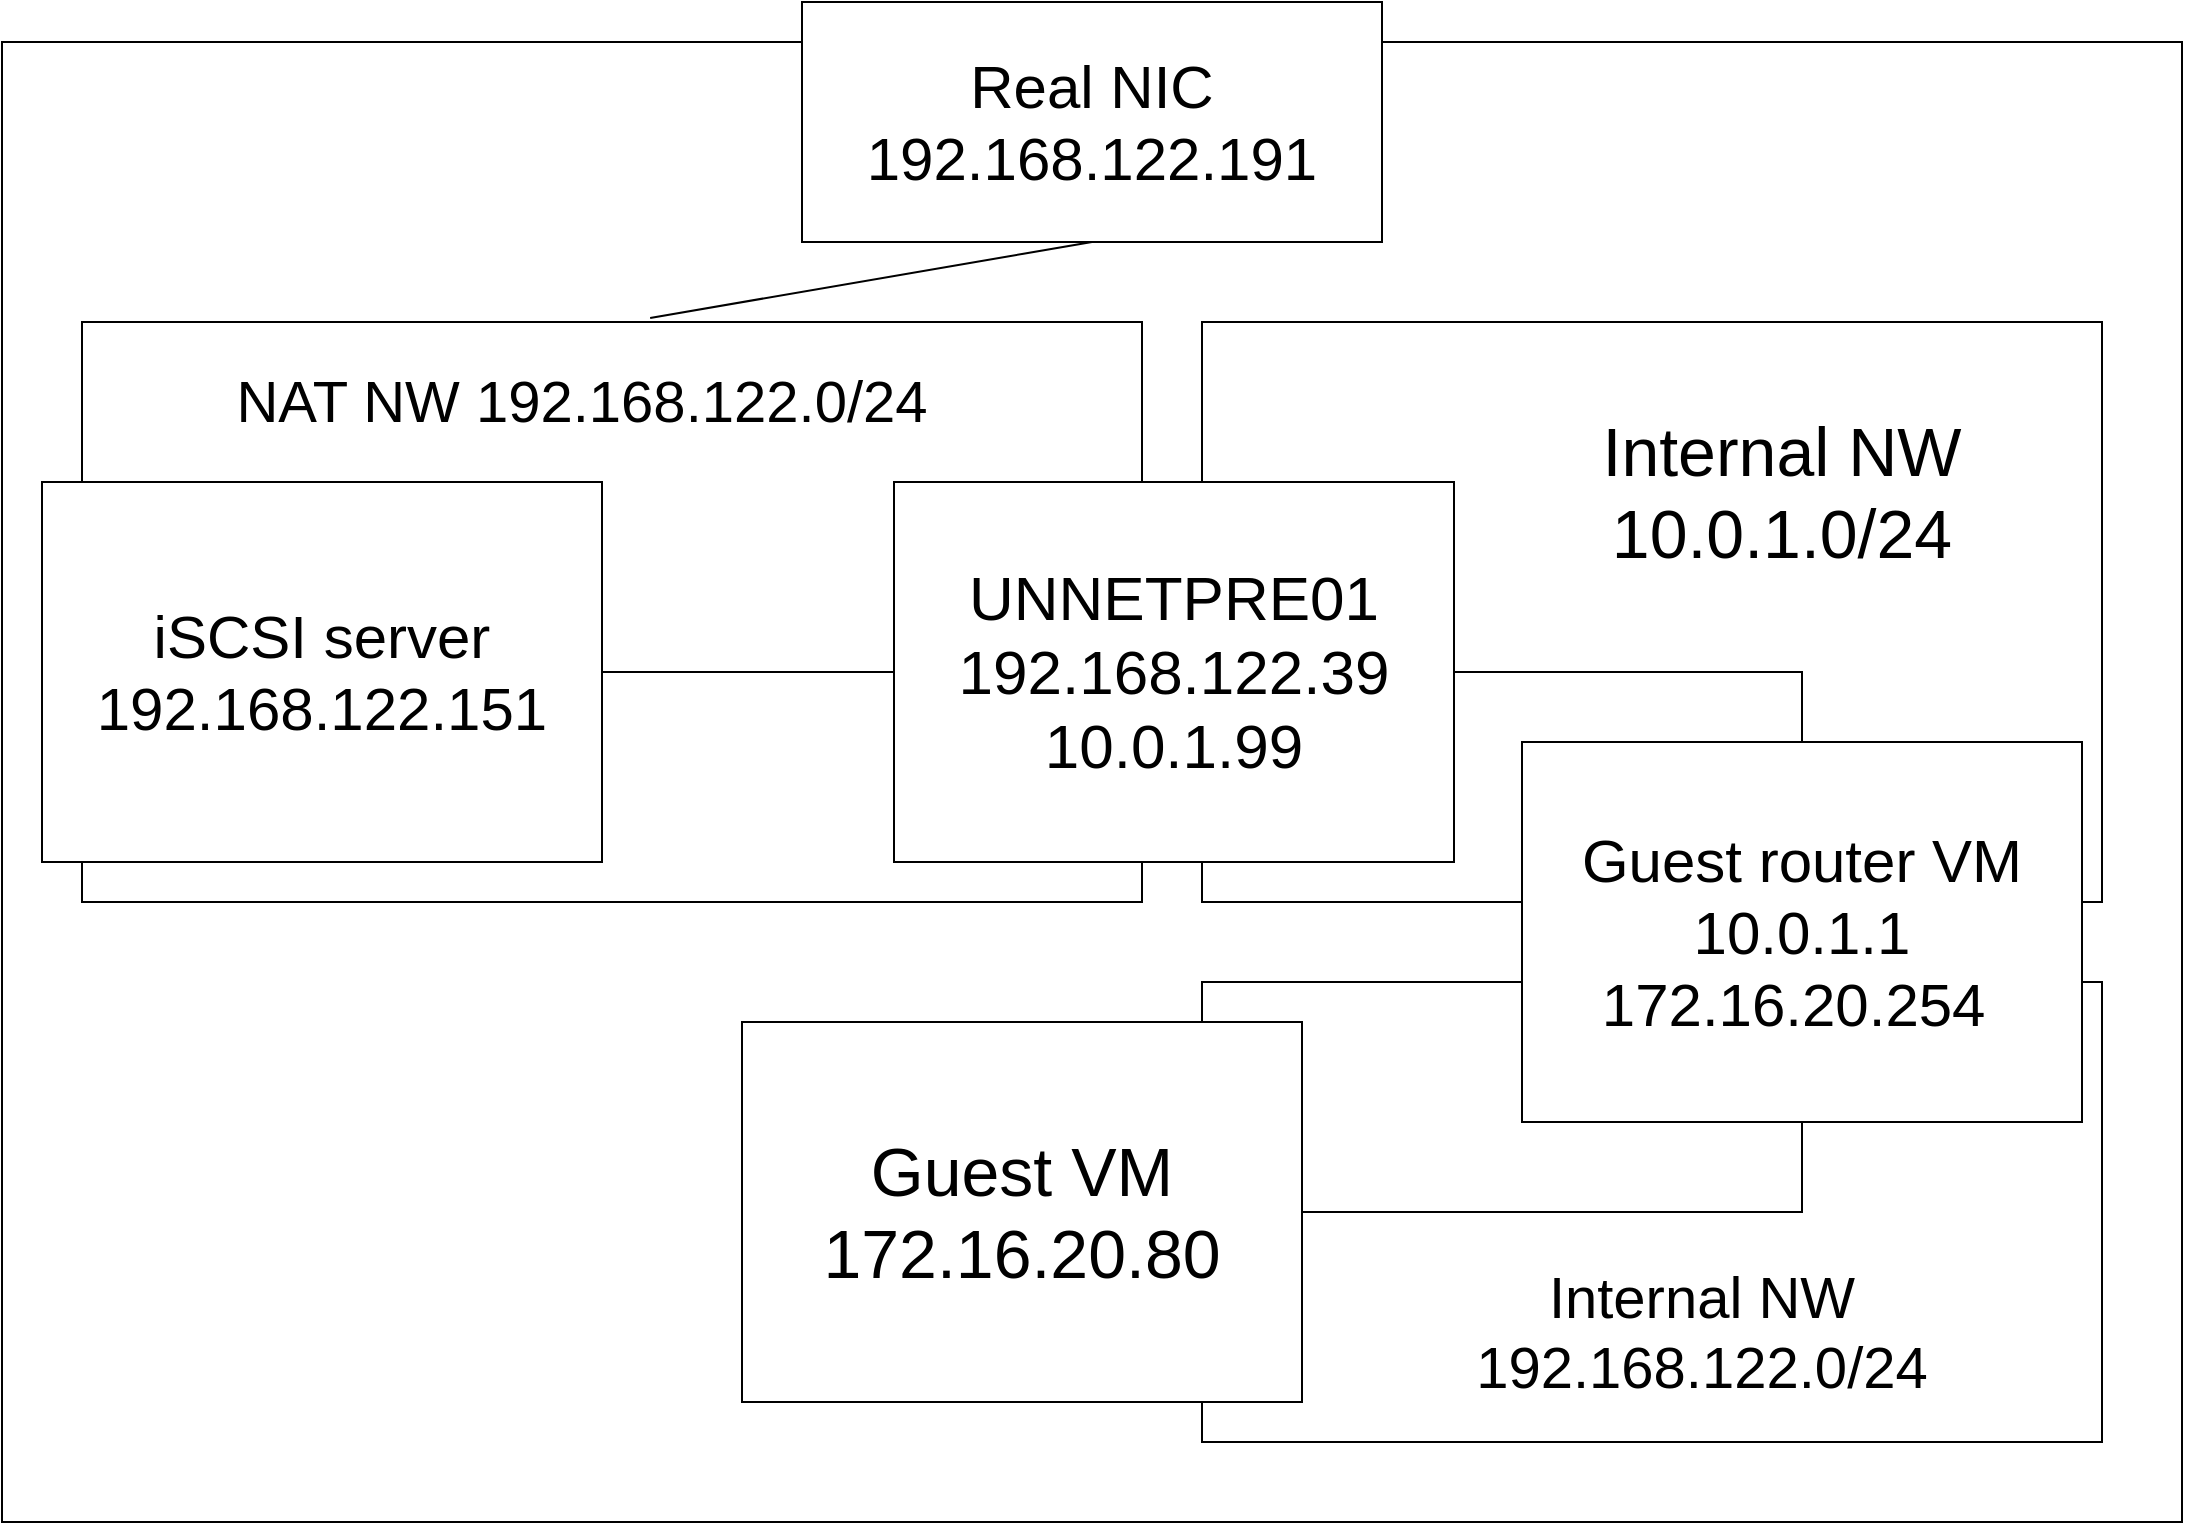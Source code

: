 <mxfile version="20.8.20" type="github">
  <diagram name="페이지-1" id="VvsWKDYXX7uIbYFHnTTL">
    <mxGraphModel dx="1420" dy="837" grid="1" gridSize="10" guides="1" tooltips="1" connect="1" arrows="1" fold="1" page="1" pageScale="1" pageWidth="1169" pageHeight="827" math="0" shadow="0">
      <root>
        <mxCell id="0" />
        <mxCell id="1" style="locked=1;" parent="0" />
        <mxCell id="amNahMT0--hdYTBqru7C-1" value="" style="rounded=0;whiteSpace=wrap;html=1;" parent="1" vertex="1">
          <mxGeometry x="40" y="40" width="1090" height="740" as="geometry" />
        </mxCell>
        <mxCell id="amNahMT0--hdYTBqru7C-2" value="net" style="locked=1;" parent="0" />
        <mxCell id="amNahMT0--hdYTBqru7C-3" value="" style="rounded=0;whiteSpace=wrap;html=1;" parent="amNahMT0--hdYTBqru7C-2" vertex="1">
          <mxGeometry x="440" y="20" width="290" height="120" as="geometry" />
        </mxCell>
        <mxCell id="amNahMT0--hdYTBqru7C-4" value="" style="rounded=0;whiteSpace=wrap;html=1;" parent="amNahMT0--hdYTBqru7C-2" vertex="1">
          <mxGeometry x="80" y="180" width="530" height="290" as="geometry" />
        </mxCell>
        <mxCell id="amNahMT0--hdYTBqru7C-5" value="" style="rounded=0;whiteSpace=wrap;html=1;" parent="amNahMT0--hdYTBqru7C-2" vertex="1">
          <mxGeometry x="640" y="180" width="450" height="290" as="geometry" />
        </mxCell>
        <mxCell id="amNahMT0--hdYTBqru7C-6" value="" style="rounded=0;whiteSpace=wrap;html=1;" parent="amNahMT0--hdYTBqru7C-2" vertex="1">
          <mxGeometry x="640" y="510" width="450" height="230" as="geometry" />
        </mxCell>
        <mxCell id="amNahMT0--hdYTBqru7C-7" value="" style="endArrow=none;html=1;rounded=0;entryX=0.5;entryY=1;entryDx=0;entryDy=0;exitX=0.536;exitY=-0.007;exitDx=0;exitDy=0;exitPerimeter=0;" parent="amNahMT0--hdYTBqru7C-2" source="amNahMT0--hdYTBqru7C-4" target="amNahMT0--hdYTBqru7C-3" edge="1">
          <mxGeometry width="50" height="50" relative="1" as="geometry">
            <mxPoint x="630" y="410" as="sourcePoint" />
            <mxPoint x="680" y="360" as="targetPoint" />
          </mxGeometry>
        </mxCell>
        <mxCell id="diWcYjeZE2_VsekJOVcv-1" value="host" parent="0" />
        <mxCell id="diWcYjeZE2_VsekJOVcv-10" style="edgeStyle=orthogonalEdgeStyle;rounded=0;orthogonalLoop=1;jettySize=auto;html=1;entryX=0.5;entryY=0;entryDx=0;entryDy=0;fontSize=31;endArrow=none;endFill=0;" edge="1" parent="diWcYjeZE2_VsekJOVcv-1" source="diWcYjeZE2_VsekJOVcv-2" target="diWcYjeZE2_VsekJOVcv-4">
          <mxGeometry relative="1" as="geometry" />
        </mxCell>
        <mxCell id="diWcYjeZE2_VsekJOVcv-2" value="&lt;font style=&quot;font-size: 31px;&quot;&gt;UNNETPRE01&lt;br&gt;192.168.122.39&lt;br&gt;10.0.1.99&lt;/font&gt;" style="rounded=0;whiteSpace=wrap;html=1;" vertex="1" parent="diWcYjeZE2_VsekJOVcv-1">
          <mxGeometry x="486" y="260" width="280" height="190" as="geometry" />
        </mxCell>
        <mxCell id="diWcYjeZE2_VsekJOVcv-3" value="&lt;font style=&quot;font-size: 30px;&quot;&gt;iSCSI server&lt;br&gt;192.168.122.151&lt;/font&gt;" style="rounded=0;whiteSpace=wrap;html=1;" vertex="1" parent="diWcYjeZE2_VsekJOVcv-1">
          <mxGeometry x="60" y="260" width="280" height="190" as="geometry" />
        </mxCell>
        <mxCell id="diWcYjeZE2_VsekJOVcv-11" style="edgeStyle=orthogonalEdgeStyle;rounded=0;orthogonalLoop=1;jettySize=auto;html=1;fontSize=31;endArrow=none;endFill=0;" edge="1" parent="diWcYjeZE2_VsekJOVcv-1" source="diWcYjeZE2_VsekJOVcv-4" target="diWcYjeZE2_VsekJOVcv-7">
          <mxGeometry relative="1" as="geometry">
            <Array as="points">
              <mxPoint x="940" y="625" />
            </Array>
          </mxGeometry>
        </mxCell>
        <mxCell id="diWcYjeZE2_VsekJOVcv-4" value="&lt;font style=&quot;font-size: 30px;&quot;&gt;Guest router VM&lt;br&gt;10.0.1.1&lt;br&gt;172.16.20.254&amp;nbsp;&lt;/font&gt;" style="rounded=0;whiteSpace=wrap;html=1;" vertex="1" parent="diWcYjeZE2_VsekJOVcv-1">
          <mxGeometry x="800" y="390" width="280" height="190" as="geometry" />
        </mxCell>
        <mxCell id="diWcYjeZE2_VsekJOVcv-5" value="&lt;font style=&quot;font-size: 29px;&quot;&gt;NAT NW 192.168.122.0/24&lt;/font&gt;" style="text;html=1;strokeColor=none;fillColor=none;align=center;verticalAlign=middle;whiteSpace=wrap;rounded=0;" vertex="1" parent="diWcYjeZE2_VsekJOVcv-1">
          <mxGeometry x="150" y="180" width="360" height="80" as="geometry" />
        </mxCell>
        <mxCell id="diWcYjeZE2_VsekJOVcv-6" value="Real NIC&lt;br&gt;192.168.122.191" style="text;html=1;strokeColor=none;fillColor=none;align=center;verticalAlign=middle;whiteSpace=wrap;rounded=0;fontSize=30;" vertex="1" parent="diWcYjeZE2_VsekJOVcv-1">
          <mxGeometry x="440" y="20" width="290" height="120" as="geometry" />
        </mxCell>
        <mxCell id="diWcYjeZE2_VsekJOVcv-7" value="&lt;font style=&quot;font-size: 34px;&quot;&gt;Guest VM&lt;br&gt;172.16.20.80&lt;/font&gt;" style="rounded=0;whiteSpace=wrap;html=1;" vertex="1" parent="diWcYjeZE2_VsekJOVcv-1">
          <mxGeometry x="410" y="530" width="280" height="190" as="geometry" />
        </mxCell>
        <mxCell id="diWcYjeZE2_VsekJOVcv-8" value="" style="shape=image;html=1;verticalAlign=top;verticalLabelPosition=bottom;labelBackgroundColor=#ffffff;imageAspect=0;aspect=fixed;image=https://cdn1.iconfinder.com/data/icons/Futurosoft%20Icons%200.5.2/128x128/apps/redhat.png;fontSize=31;" vertex="1" parent="diWcYjeZE2_VsekJOVcv-1">
          <mxGeometry x="440" y="230" width="90" height="90" as="geometry" />
        </mxCell>
        <mxCell id="diWcYjeZE2_VsekJOVcv-9" value="" style="endArrow=none;html=1;rounded=0;fontSize=31;exitX=1;exitY=0.5;exitDx=0;exitDy=0;entryX=0;entryY=0.5;entryDx=0;entryDy=0;" edge="1" parent="diWcYjeZE2_VsekJOVcv-1" source="diWcYjeZE2_VsekJOVcv-3" target="diWcYjeZE2_VsekJOVcv-2">
          <mxGeometry width="50" height="50" relative="1" as="geometry">
            <mxPoint x="600" y="420" as="sourcePoint" />
            <mxPoint x="650" y="370" as="targetPoint" />
          </mxGeometry>
        </mxCell>
        <mxCell id="diWcYjeZE2_VsekJOVcv-12" value="&lt;font style=&quot;font-size: 34px;&quot;&gt;Internal NW&lt;br&gt;10.0.1.0/24&lt;/font&gt;" style="text;html=1;strokeColor=none;fillColor=none;align=center;verticalAlign=middle;whiteSpace=wrap;rounded=0;" vertex="1" parent="diWcYjeZE2_VsekJOVcv-1">
          <mxGeometry x="770" y="180" width="320" height="170" as="geometry" />
        </mxCell>
        <mxCell id="diWcYjeZE2_VsekJOVcv-13" value="&lt;font style=&quot;font-size: 29px;&quot;&gt;Internal NW&lt;br&gt;192.168.122.0/24&lt;/font&gt;" style="text;html=1;strokeColor=none;fillColor=none;align=center;verticalAlign=middle;whiteSpace=wrap;rounded=0;" vertex="1" parent="diWcYjeZE2_VsekJOVcv-1">
          <mxGeometry x="690" y="630" width="400" height="110" as="geometry" />
        </mxCell>
      </root>
    </mxGraphModel>
  </diagram>
</mxfile>

